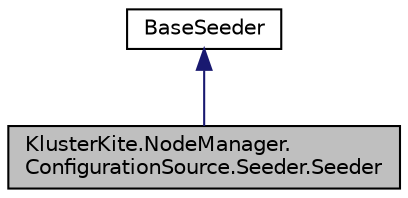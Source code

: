 digraph "KlusterKite.NodeManager.ConfigurationSource.Seeder.Seeder"
{
  edge [fontname="Helvetica",fontsize="10",labelfontname="Helvetica",labelfontsize="10"];
  node [fontname="Helvetica",fontsize="10",shape=record];
  Node2 [label="KlusterKite.NodeManager.\lConfigurationSource.Seeder.Seeder",height=0.2,width=0.4,color="black", fillcolor="grey75", style="filled", fontcolor="black"];
  Node3 -> Node2 [dir="back",color="midnightblue",fontsize="10",style="solid",fontname="Helvetica"];
  Node3 [label="BaseSeeder",height=0.2,width=0.4,color="black", fillcolor="white", style="filled",URL="$class_kluster_kite_1_1_node_manager_1_1_migrator_1_1_base_seeder.html",tooltip="Creates the initial resources for cluster to run new configuration "];
}
